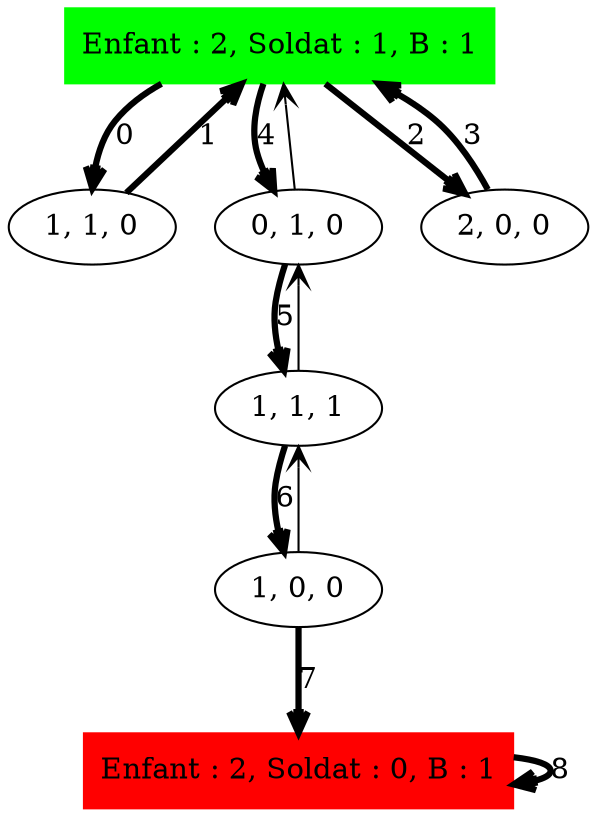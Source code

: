 digraph Soldat_Sol_ {
	initial [label="Enfant : 2, Soldat : 1, B : 1" color=green shape=box style=filled]
	final [label="Enfant : 2, Soldat : 0, B : 1" color=red shape=box style=filled]
	initial -> "1, 1, 0" [label=0 arrowhead=open penwidth=3]
	initial -> "0, 1, 0" [label=4 arrowhead=open penwidth=3]
	initial -> "2, 0, 0" [label=2 arrowhead=open penwidth=3]
	"2, 0, 0" -> initial [label=3 arrowhead=open penwidth=3]
	"0, 1, 0" -> "1, 1, 1" [label=5 arrowhead=open penwidth=3]
	"0, 1, 0" -> initial [arrowhead=open]
	"1, 1, 1" -> "0, 1, 0" [arrowhead=open]
	"1, 1, 1" -> "1, 0, 0" [label=6 arrowhead=open penwidth=3]
	"1, 0, 0" -> final [label=7 arrowhead=open penwidth=3]
	"1, 0, 0" -> "1, 1, 1" [arrowhead=open]
	final -> final [label=8 arrowhead=open penwidth=3]
	"1, 1, 0" -> initial [label=1 arrowhead=open penwidth=3]
}

